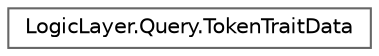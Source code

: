 digraph "Graphical Class Hierarchy"
{
 // LATEX_PDF_SIZE
  bgcolor="transparent";
  edge [fontname=Helvetica,fontsize=10,labelfontname=Helvetica,labelfontsize=10];
  node [fontname=Helvetica,fontsize=10,shape=box,height=0.2,width=0.4];
  rankdir="LR";
  Node0 [id="Node000000",label="LogicLayer.Query.TokenTraitData",height=0.2,width=0.4,color="grey40", fillcolor="white", style="filled",URL="$class_logic_layer_1_1_query_1_1_token_trait_data.html",tooltip=" "];
}
